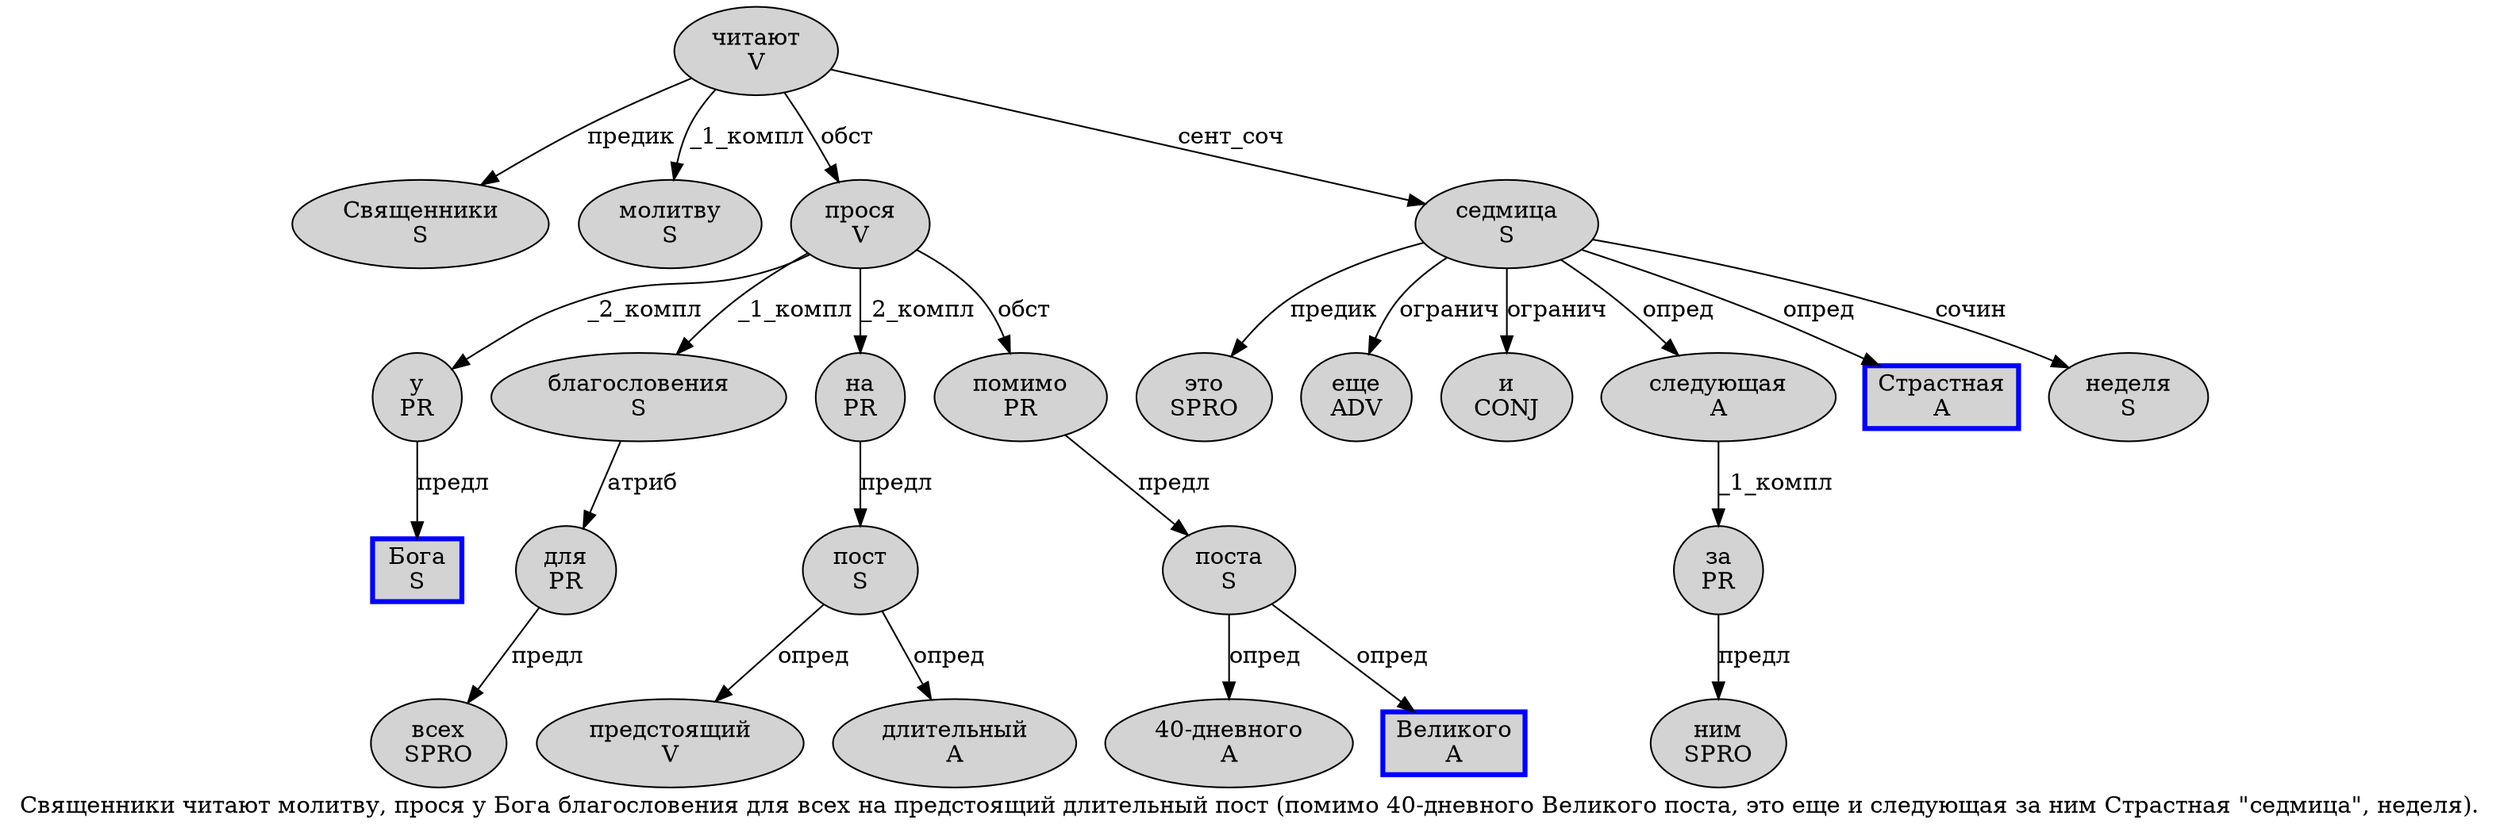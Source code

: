 digraph SENTENCE_1086 {
	graph [label="Священники читают молитву, прося у Бога благословения для всех на предстоящий длительный пост (помимо 40-дневного Великого поста, это еще и следующая за ним Страстная \"седмица\", неделя)."]
	node [style=filled]
		0 [label="Священники
S" color="" fillcolor=lightgray penwidth=1 shape=ellipse]
		1 [label="читают
V" color="" fillcolor=lightgray penwidth=1 shape=ellipse]
		2 [label="молитву
S" color="" fillcolor=lightgray penwidth=1 shape=ellipse]
		4 [label="прося
V" color="" fillcolor=lightgray penwidth=1 shape=ellipse]
		5 [label="у
PR" color="" fillcolor=lightgray penwidth=1 shape=ellipse]
		6 [label="Бога
S" color=blue fillcolor=lightgray penwidth=3 shape=box]
		7 [label="благословения
S" color="" fillcolor=lightgray penwidth=1 shape=ellipse]
		8 [label="для
PR" color="" fillcolor=lightgray penwidth=1 shape=ellipse]
		9 [label="всех
SPRO" color="" fillcolor=lightgray penwidth=1 shape=ellipse]
		10 [label="на
PR" color="" fillcolor=lightgray penwidth=1 shape=ellipse]
		11 [label="предстоящий
V" color="" fillcolor=lightgray penwidth=1 shape=ellipse]
		12 [label="длительный
A" color="" fillcolor=lightgray penwidth=1 shape=ellipse]
		13 [label="пост
S" color="" fillcolor=lightgray penwidth=1 shape=ellipse]
		15 [label="помимо
PR" color="" fillcolor=lightgray penwidth=1 shape=ellipse]
		16 [label="40-дневного
A" color="" fillcolor=lightgray penwidth=1 shape=ellipse]
		17 [label="Великого
A" color=blue fillcolor=lightgray penwidth=3 shape=box]
		18 [label="поста
S" color="" fillcolor=lightgray penwidth=1 shape=ellipse]
		20 [label="это
SPRO" color="" fillcolor=lightgray penwidth=1 shape=ellipse]
		21 [label="еще
ADV" color="" fillcolor=lightgray penwidth=1 shape=ellipse]
		22 [label="и
CONJ" color="" fillcolor=lightgray penwidth=1 shape=ellipse]
		23 [label="следующая
A" color="" fillcolor=lightgray penwidth=1 shape=ellipse]
		24 [label="за
PR" color="" fillcolor=lightgray penwidth=1 shape=ellipse]
		25 [label="ним
SPRO" color="" fillcolor=lightgray penwidth=1 shape=ellipse]
		26 [label="Страстная
A" color=blue fillcolor=lightgray penwidth=3 shape=box]
		28 [label="седмица
S" color="" fillcolor=lightgray penwidth=1 shape=ellipse]
		31 [label="неделя
S" color="" fillcolor=lightgray penwidth=1 shape=ellipse]
			13 -> 11 [label="опред"]
			13 -> 12 [label="опред"]
			8 -> 9 [label="предл"]
			18 -> 16 [label="опред"]
			18 -> 17 [label="опред"]
			23 -> 24 [label="_1_компл"]
			1 -> 0 [label="предик"]
			1 -> 2 [label="_1_компл"]
			1 -> 4 [label="обст"]
			1 -> 28 [label="сент_соч"]
			4 -> 5 [label="_2_компл"]
			4 -> 7 [label="_1_компл"]
			4 -> 10 [label="_2_компл"]
			4 -> 15 [label="обст"]
			15 -> 18 [label="предл"]
			7 -> 8 [label="атриб"]
			5 -> 6 [label="предл"]
			24 -> 25 [label="предл"]
			28 -> 20 [label="предик"]
			28 -> 21 [label="огранич"]
			28 -> 22 [label="огранич"]
			28 -> 23 [label="опред"]
			28 -> 26 [label="опред"]
			28 -> 31 [label="сочин"]
			10 -> 13 [label="предл"]
}